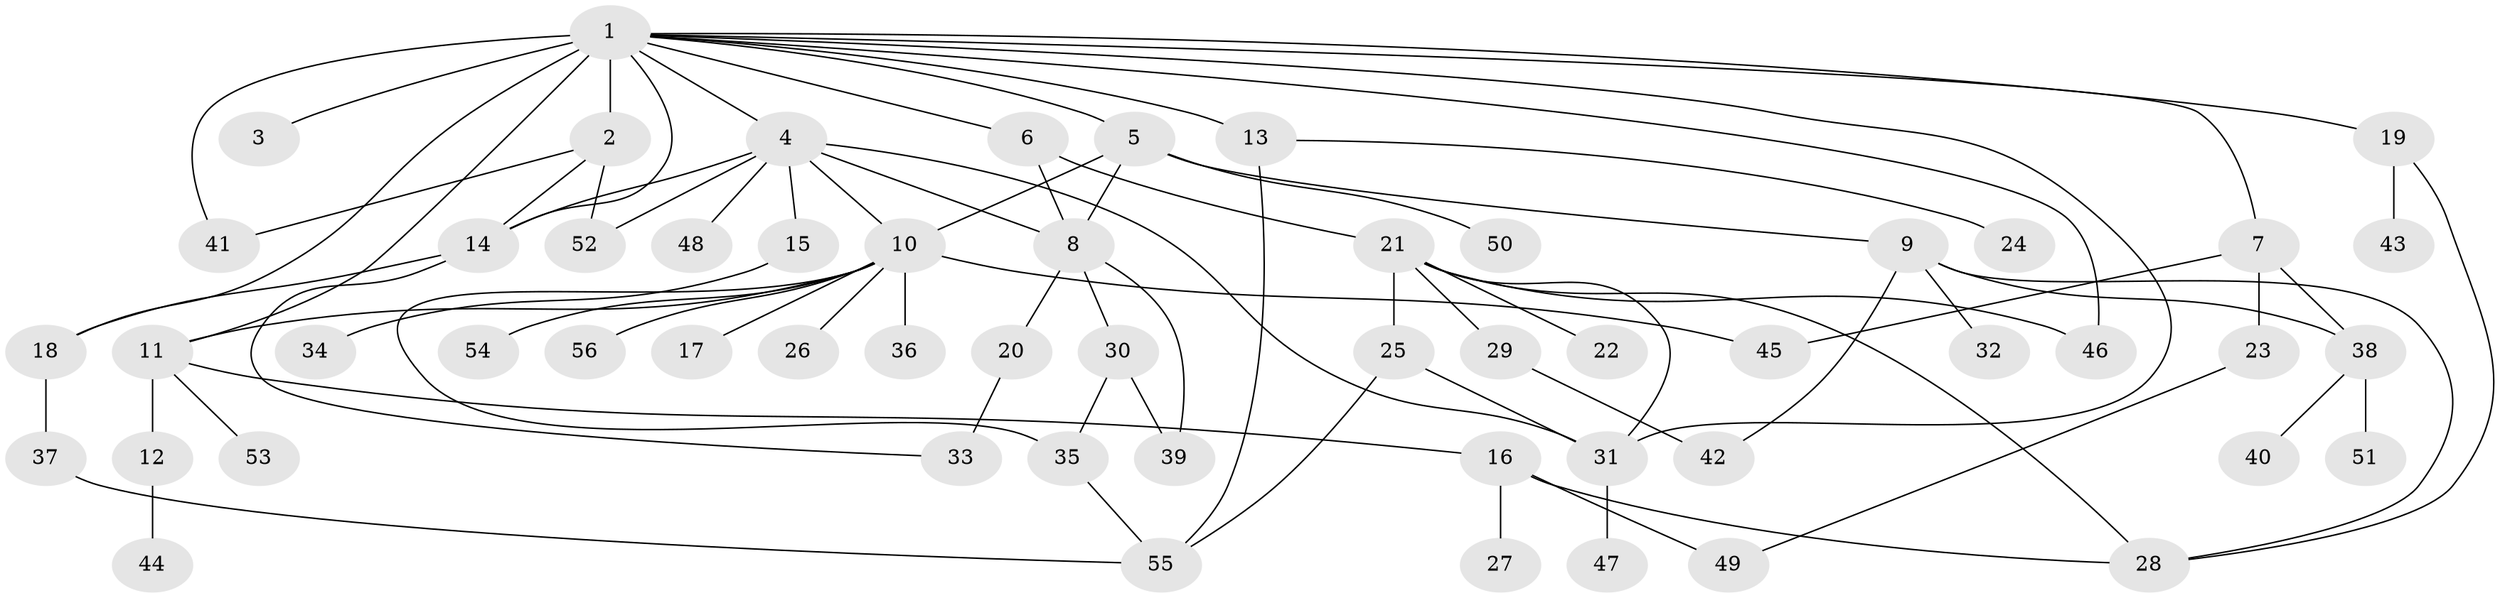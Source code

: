 // original degree distribution, {20: 0.009259259259259259, 1: 0.5370370370370371, 2: 0.16666666666666666, 9: 0.009259259259259259, 6: 0.05555555555555555, 4: 0.05555555555555555, 7: 0.009259259259259259, 11: 0.009259259259259259, 3: 0.10185185185185185, 5: 0.037037037037037035, 12: 0.009259259259259259}
// Generated by graph-tools (version 1.1) at 2025/35/03/09/25 02:35:28]
// undirected, 56 vertices, 81 edges
graph export_dot {
graph [start="1"]
  node [color=gray90,style=filled];
  1;
  2;
  3;
  4;
  5;
  6;
  7;
  8;
  9;
  10;
  11;
  12;
  13;
  14;
  15;
  16;
  17;
  18;
  19;
  20;
  21;
  22;
  23;
  24;
  25;
  26;
  27;
  28;
  29;
  30;
  31;
  32;
  33;
  34;
  35;
  36;
  37;
  38;
  39;
  40;
  41;
  42;
  43;
  44;
  45;
  46;
  47;
  48;
  49;
  50;
  51;
  52;
  53;
  54;
  55;
  56;
  1 -- 2 [weight=6.0];
  1 -- 3 [weight=1.0];
  1 -- 4 [weight=1.0];
  1 -- 5 [weight=1.0];
  1 -- 6 [weight=1.0];
  1 -- 7 [weight=1.0];
  1 -- 11 [weight=1.0];
  1 -- 13 [weight=1.0];
  1 -- 14 [weight=1.0];
  1 -- 18 [weight=1.0];
  1 -- 19 [weight=1.0];
  1 -- 31 [weight=1.0];
  1 -- 41 [weight=1.0];
  1 -- 46 [weight=1.0];
  2 -- 14 [weight=1.0];
  2 -- 41 [weight=1.0];
  2 -- 52 [weight=1.0];
  4 -- 8 [weight=1.0];
  4 -- 10 [weight=1.0];
  4 -- 14 [weight=1.0];
  4 -- 15 [weight=1.0];
  4 -- 31 [weight=1.0];
  4 -- 48 [weight=1.0];
  4 -- 52 [weight=1.0];
  5 -- 8 [weight=1.0];
  5 -- 9 [weight=1.0];
  5 -- 10 [weight=1.0];
  5 -- 50 [weight=1.0];
  6 -- 8 [weight=1.0];
  6 -- 21 [weight=1.0];
  7 -- 23 [weight=4.0];
  7 -- 38 [weight=1.0];
  7 -- 45 [weight=1.0];
  8 -- 20 [weight=1.0];
  8 -- 30 [weight=1.0];
  8 -- 39 [weight=1.0];
  9 -- 28 [weight=1.0];
  9 -- 32 [weight=1.0];
  9 -- 38 [weight=1.0];
  9 -- 42 [weight=1.0];
  10 -- 11 [weight=1.0];
  10 -- 17 [weight=1.0];
  10 -- 26 [weight=1.0];
  10 -- 35 [weight=1.0];
  10 -- 36 [weight=1.0];
  10 -- 45 [weight=1.0];
  10 -- 54 [weight=1.0];
  10 -- 56 [weight=1.0];
  11 -- 12 [weight=1.0];
  11 -- 16 [weight=1.0];
  11 -- 53 [weight=1.0];
  12 -- 44 [weight=1.0];
  13 -- 24 [weight=1.0];
  13 -- 55 [weight=1.0];
  14 -- 18 [weight=1.0];
  14 -- 33 [weight=1.0];
  15 -- 34 [weight=1.0];
  16 -- 27 [weight=2.0];
  16 -- 28 [weight=1.0];
  16 -- 49 [weight=1.0];
  18 -- 37 [weight=1.0];
  19 -- 28 [weight=1.0];
  19 -- 43 [weight=1.0];
  20 -- 33 [weight=2.0];
  21 -- 22 [weight=1.0];
  21 -- 25 [weight=5.0];
  21 -- 28 [weight=1.0];
  21 -- 29 [weight=1.0];
  21 -- 31 [weight=1.0];
  21 -- 46 [weight=1.0];
  23 -- 49 [weight=1.0];
  25 -- 31 [weight=1.0];
  25 -- 55 [weight=1.0];
  29 -- 42 [weight=1.0];
  30 -- 35 [weight=1.0];
  30 -- 39 [weight=1.0];
  31 -- 47 [weight=1.0];
  35 -- 55 [weight=1.0];
  37 -- 55 [weight=1.0];
  38 -- 40 [weight=1.0];
  38 -- 51 [weight=1.0];
}
